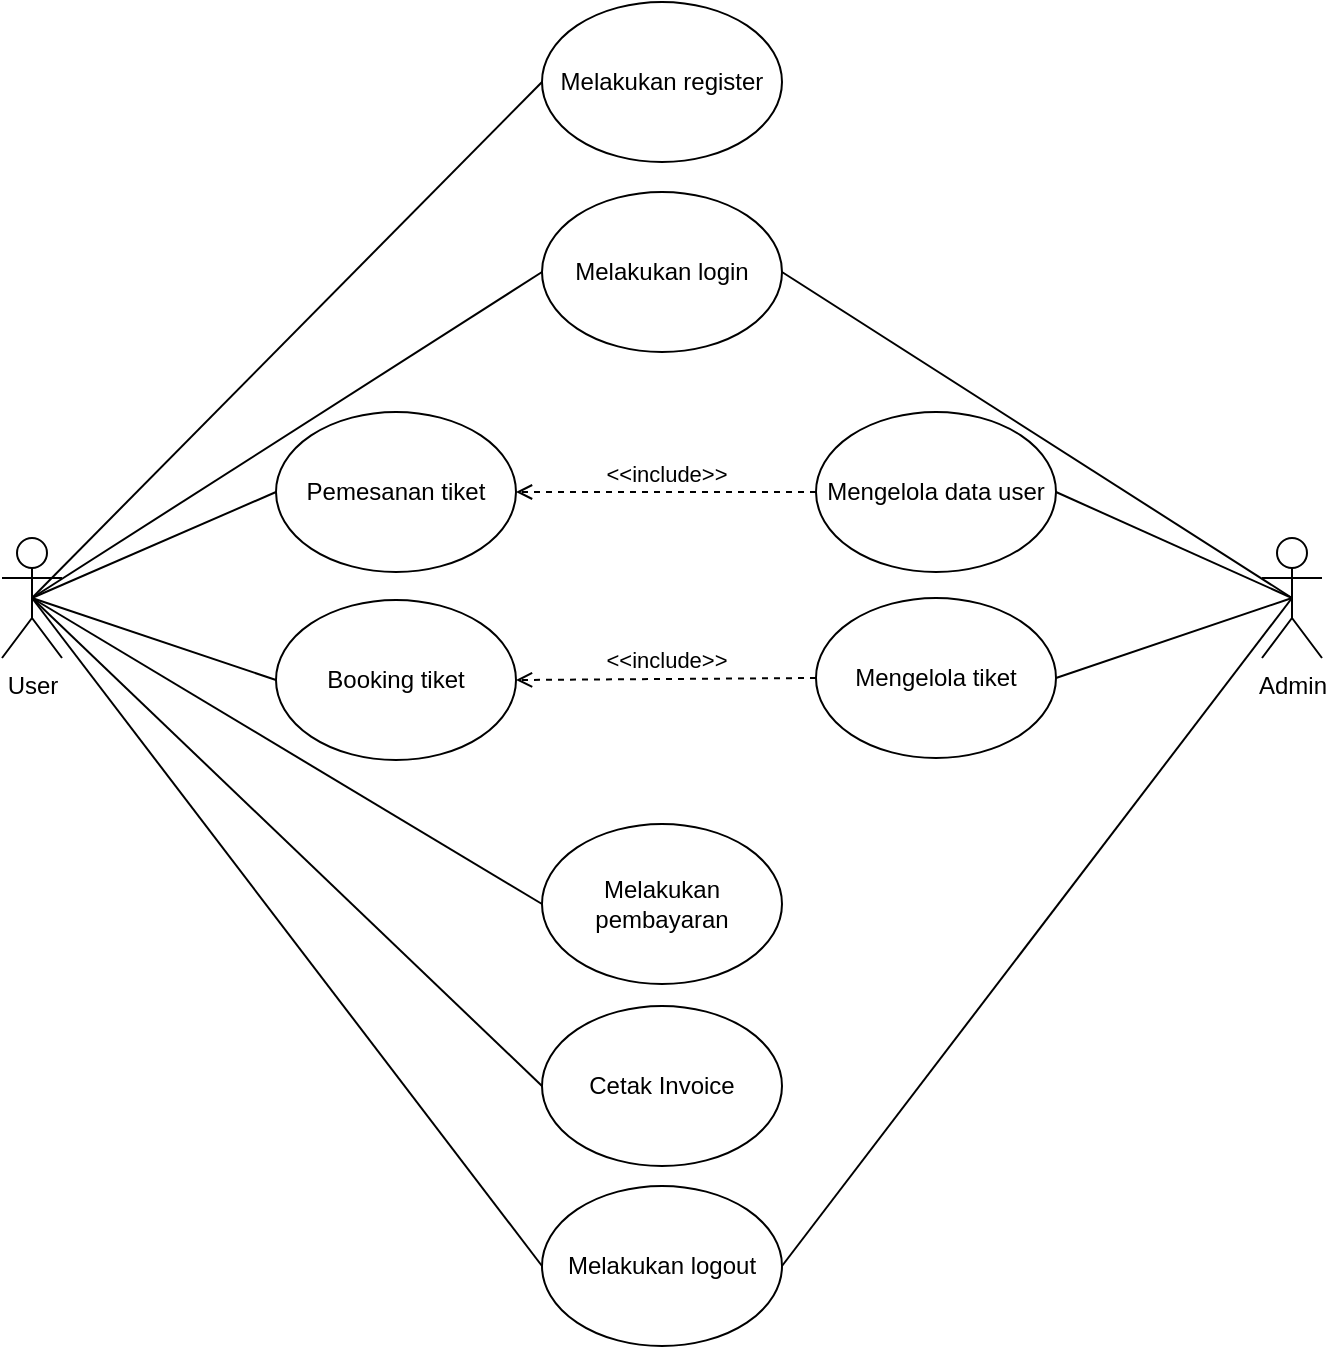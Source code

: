 <mxfile version="19.0.0" type="device"><diagram id="GCOMcohmiFhAqv6XpcNu" name="Page-1"><mxGraphModel dx="1422" dy="965" grid="1" gridSize="10" guides="1" tooltips="1" connect="1" arrows="1" fold="1" page="1" pageScale="1" pageWidth="1100" pageHeight="1700" math="0" shadow="0"><root><mxCell id="0"/><mxCell id="1" parent="0"/><mxCell id="N0nmHUAlFdSuBX0V0lJG-1" value="User" style="shape=umlActor;verticalLabelPosition=bottom;verticalAlign=top;html=1;outlineConnect=0;" parent="1" vertex="1"><mxGeometry x="220" y="343" width="30" height="60" as="geometry"/></mxCell><mxCell id="N0nmHUAlFdSuBX0V0lJG-3" value="Admin" style="shape=umlActor;verticalLabelPosition=bottom;verticalAlign=top;html=1;outlineConnect=0;" parent="1" vertex="1"><mxGeometry x="850" y="343" width="30" height="60" as="geometry"/></mxCell><mxCell id="N0nmHUAlFdSuBX0V0lJG-4" value="Melakukan register" style="ellipse;whiteSpace=wrap;html=1;" parent="1" vertex="1"><mxGeometry x="490" y="75" width="120" height="80" as="geometry"/></mxCell><mxCell id="N0nmHUAlFdSuBX0V0lJG-5" value="Melakukan login" style="ellipse;whiteSpace=wrap;html=1;" parent="1" vertex="1"><mxGeometry x="490" y="170" width="120" height="80" as="geometry"/></mxCell><mxCell id="N0nmHUAlFdSuBX0V0lJG-6" value="Melakukan logout" style="ellipse;whiteSpace=wrap;html=1;" parent="1" vertex="1"><mxGeometry x="490" y="667" width="120" height="80" as="geometry"/></mxCell><mxCell id="N0nmHUAlFdSuBX0V0lJG-7" value="Pemesanan tiket" style="ellipse;whiteSpace=wrap;html=1;" parent="1" vertex="1"><mxGeometry x="357" y="280" width="120" height="80" as="geometry"/></mxCell><mxCell id="N0nmHUAlFdSuBX0V0lJG-8" value="Booking tiket" style="ellipse;whiteSpace=wrap;html=1;" parent="1" vertex="1"><mxGeometry x="357" y="374" width="120" height="80" as="geometry"/></mxCell><mxCell id="N0nmHUAlFdSuBX0V0lJG-9" value="Melakukan pembayaran" style="ellipse;whiteSpace=wrap;html=1;" parent="1" vertex="1"><mxGeometry x="490" y="486" width="120" height="80" as="geometry"/></mxCell><mxCell id="N0nmHUAlFdSuBX0V0lJG-11" value="Mengelola data user" style="ellipse;whiteSpace=wrap;html=1;" parent="1" vertex="1"><mxGeometry x="627" y="280" width="120" height="80" as="geometry"/></mxCell><mxCell id="N0nmHUAlFdSuBX0V0lJG-12" value="Mengelola tiket" style="ellipse;whiteSpace=wrap;html=1;" parent="1" vertex="1"><mxGeometry x="627" y="373" width="120" height="80" as="geometry"/></mxCell><mxCell id="N0nmHUAlFdSuBX0V0lJG-14" value="" style="endArrow=none;html=1;rounded=0;exitX=0.5;exitY=0.5;exitDx=0;exitDy=0;exitPerimeter=0;entryX=0;entryY=0.5;entryDx=0;entryDy=0;" parent="1" source="N0nmHUAlFdSuBX0V0lJG-1" target="N0nmHUAlFdSuBX0V0lJG-4" edge="1"><mxGeometry width="50" height="50" relative="1" as="geometry"><mxPoint x="560" y="440" as="sourcePoint"/><mxPoint x="610" y="390" as="targetPoint"/></mxGeometry></mxCell><mxCell id="N0nmHUAlFdSuBX0V0lJG-16" value="" style="endArrow=none;html=1;rounded=0;entryX=0;entryY=0.5;entryDx=0;entryDy=0;exitX=0.5;exitY=0.5;exitDx=0;exitDy=0;exitPerimeter=0;" parent="1" source="N0nmHUAlFdSuBX0V0lJG-1" target="N0nmHUAlFdSuBX0V0lJG-5" edge="1"><mxGeometry width="50" height="50" relative="1" as="geometry"><mxPoint x="170" y="370" as="sourcePoint"/><mxPoint x="340" y="90" as="targetPoint"/></mxGeometry></mxCell><mxCell id="N0nmHUAlFdSuBX0V0lJG-17" value="" style="endArrow=none;html=1;rounded=0;entryX=0;entryY=0.5;entryDx=0;entryDy=0;exitX=0.5;exitY=0.5;exitDx=0;exitDy=0;exitPerimeter=0;" parent="1" source="N0nmHUAlFdSuBX0V0lJG-1" target="N0nmHUAlFdSuBX0V0lJG-8" edge="1"><mxGeometry width="50" height="50" relative="1" as="geometry"><mxPoint x="210" y="270" as="sourcePoint"/><mxPoint x="340" y="210" as="targetPoint"/></mxGeometry></mxCell><mxCell id="N0nmHUAlFdSuBX0V0lJG-18" value="" style="endArrow=none;html=1;rounded=0;exitX=0.5;exitY=0.5;exitDx=0;exitDy=0;exitPerimeter=0;entryX=0;entryY=0.5;entryDx=0;entryDy=0;" parent="1" source="N0nmHUAlFdSuBX0V0lJG-1" target="N0nmHUAlFdSuBX0V0lJG-7" edge="1"><mxGeometry width="50" height="50" relative="1" as="geometry"><mxPoint x="240" y="280" as="sourcePoint"/><mxPoint x="350" y="220" as="targetPoint"/></mxGeometry></mxCell><mxCell id="N0nmHUAlFdSuBX0V0lJG-19" value="" style="endArrow=none;html=1;rounded=0;entryX=0;entryY=0.5;entryDx=0;entryDy=0;exitX=0.5;exitY=0.5;exitDx=0;exitDy=0;exitPerimeter=0;" parent="1" source="N0nmHUAlFdSuBX0V0lJG-1" target="N0nmHUAlFdSuBX0V0lJG-9" edge="1"><mxGeometry width="50" height="50" relative="1" as="geometry"><mxPoint x="175" y="383" as="sourcePoint"/><mxPoint x="340.0" y="453.0" as="targetPoint"/></mxGeometry></mxCell><mxCell id="N0nmHUAlFdSuBX0V0lJG-20" value="" style="endArrow=none;html=1;rounded=0;entryX=0;entryY=0.5;entryDx=0;entryDy=0;exitX=0.5;exitY=0.5;exitDx=0;exitDy=0;exitPerimeter=0;" parent="1" source="N0nmHUAlFdSuBX0V0lJG-1" target="N0nmHUAlFdSuBX0V0lJG-6" edge="1"><mxGeometry width="50" height="50" relative="1" as="geometry"><mxPoint x="170" y="370" as="sourcePoint"/><mxPoint x="340.0" y="580" as="targetPoint"/></mxGeometry></mxCell><mxCell id="N0nmHUAlFdSuBX0V0lJG-22" value="" style="endArrow=none;html=1;rounded=0;exitX=1;exitY=0.5;exitDx=0;exitDy=0;entryX=0.5;entryY=0.5;entryDx=0;entryDy=0;entryPerimeter=0;" parent="1" source="N0nmHUAlFdSuBX0V0lJG-11" target="N0nmHUAlFdSuBX0V0lJG-3" edge="1"><mxGeometry width="50" height="50" relative="1" as="geometry"><mxPoint x="783" y="170" as="sourcePoint"/><mxPoint x="875" y="280" as="targetPoint"/></mxGeometry></mxCell><mxCell id="N0nmHUAlFdSuBX0V0lJG-23" value="" style="endArrow=none;html=1;rounded=0;exitX=1;exitY=0.5;exitDx=0;exitDy=0;entryX=0.5;entryY=0.5;entryDx=0;entryDy=0;entryPerimeter=0;" parent="1" source="N0nmHUAlFdSuBX0V0lJG-12" target="N0nmHUAlFdSuBX0V0lJG-3" edge="1"><mxGeometry width="50" height="50" relative="1" as="geometry"><mxPoint x="780" y="280" as="sourcePoint"/><mxPoint x="875" y="280" as="targetPoint"/></mxGeometry></mxCell><mxCell id="N0nmHUAlFdSuBX0V0lJG-24" value="" style="endArrow=none;html=1;rounded=0;exitX=1;exitY=0.5;exitDx=0;exitDy=0;entryX=0.5;entryY=0.5;entryDx=0;entryDy=0;entryPerimeter=0;" parent="1" source="N0nmHUAlFdSuBX0V0lJG-6" target="N0nmHUAlFdSuBX0V0lJG-3" edge="1"><mxGeometry width="50" height="50" relative="1" as="geometry"><mxPoint x="770.0" y="613" as="sourcePoint"/><mxPoint x="875" y="280" as="targetPoint"/></mxGeometry></mxCell><mxCell id="N0nmHUAlFdSuBX0V0lJG-25" value="&amp;lt;&amp;lt;include&amp;gt;&amp;gt;" style="html=1;verticalAlign=bottom;labelBackgroundColor=none;endArrow=open;endFill=0;dashed=1;rounded=0;exitX=0;exitY=0.5;exitDx=0;exitDy=0;entryX=1;entryY=0.5;entryDx=0;entryDy=0;" parent="1" source="N0nmHUAlFdSuBX0V0lJG-12" target="N0nmHUAlFdSuBX0V0lJG-8" edge="1"><mxGeometry width="160" relative="1" as="geometry"><mxPoint x="420" y="400" as="sourcePoint"/><mxPoint x="580" y="400" as="targetPoint"/></mxGeometry></mxCell><mxCell id="N0nmHUAlFdSuBX0V0lJG-26" value="&amp;lt;&amp;lt;include&amp;gt;&amp;gt;" style="html=1;verticalAlign=bottom;labelBackgroundColor=none;endArrow=open;endFill=0;dashed=1;rounded=0;exitX=0;exitY=0.5;exitDx=0;exitDy=0;entryX=1;entryY=0.5;entryDx=0;entryDy=0;" parent="1" source="N0nmHUAlFdSuBX0V0lJG-11" target="N0nmHUAlFdSuBX0V0lJG-7" edge="1"><mxGeometry width="160" relative="1" as="geometry"><mxPoint x="650.0" y="270" as="sourcePoint"/><mxPoint x="450" y="320" as="targetPoint"/></mxGeometry></mxCell><mxCell id="N0nmHUAlFdSuBX0V0lJG-29" value="" style="endArrow=none;html=1;rounded=0;entryX=0.5;entryY=0.5;entryDx=0;entryDy=0;entryPerimeter=0;exitX=1;exitY=0.5;exitDx=0;exitDy=0;" parent="1" source="N0nmHUAlFdSuBX0V0lJG-5" target="N0nmHUAlFdSuBX0V0lJG-3" edge="1"><mxGeometry width="50" height="50" relative="1" as="geometry"><mxPoint x="770" y="133" as="sourcePoint"/><mxPoint x="875" y="280" as="targetPoint"/></mxGeometry></mxCell><mxCell id="u0YF241LtU03ebiUr1qe-1" value="" style="endArrow=none;html=1;rounded=0;exitX=0.5;exitY=0.5;exitDx=0;exitDy=0;exitPerimeter=0;entryX=0;entryY=0.5;entryDx=0;entryDy=0;" edge="1" parent="1" source="N0nmHUAlFdSuBX0V0lJG-1" target="u0YF241LtU03ebiUr1qe-2"><mxGeometry width="50" height="50" relative="1" as="geometry"><mxPoint x="240" y="380" as="sourcePoint"/><mxPoint x="540" y="640" as="targetPoint"/></mxGeometry></mxCell><mxCell id="u0YF241LtU03ebiUr1qe-2" value="Cetak Invoice" style="ellipse;whiteSpace=wrap;html=1;" vertex="1" parent="1"><mxGeometry x="490" y="577" width="120" height="80" as="geometry"/></mxCell></root></mxGraphModel></diagram></mxfile>